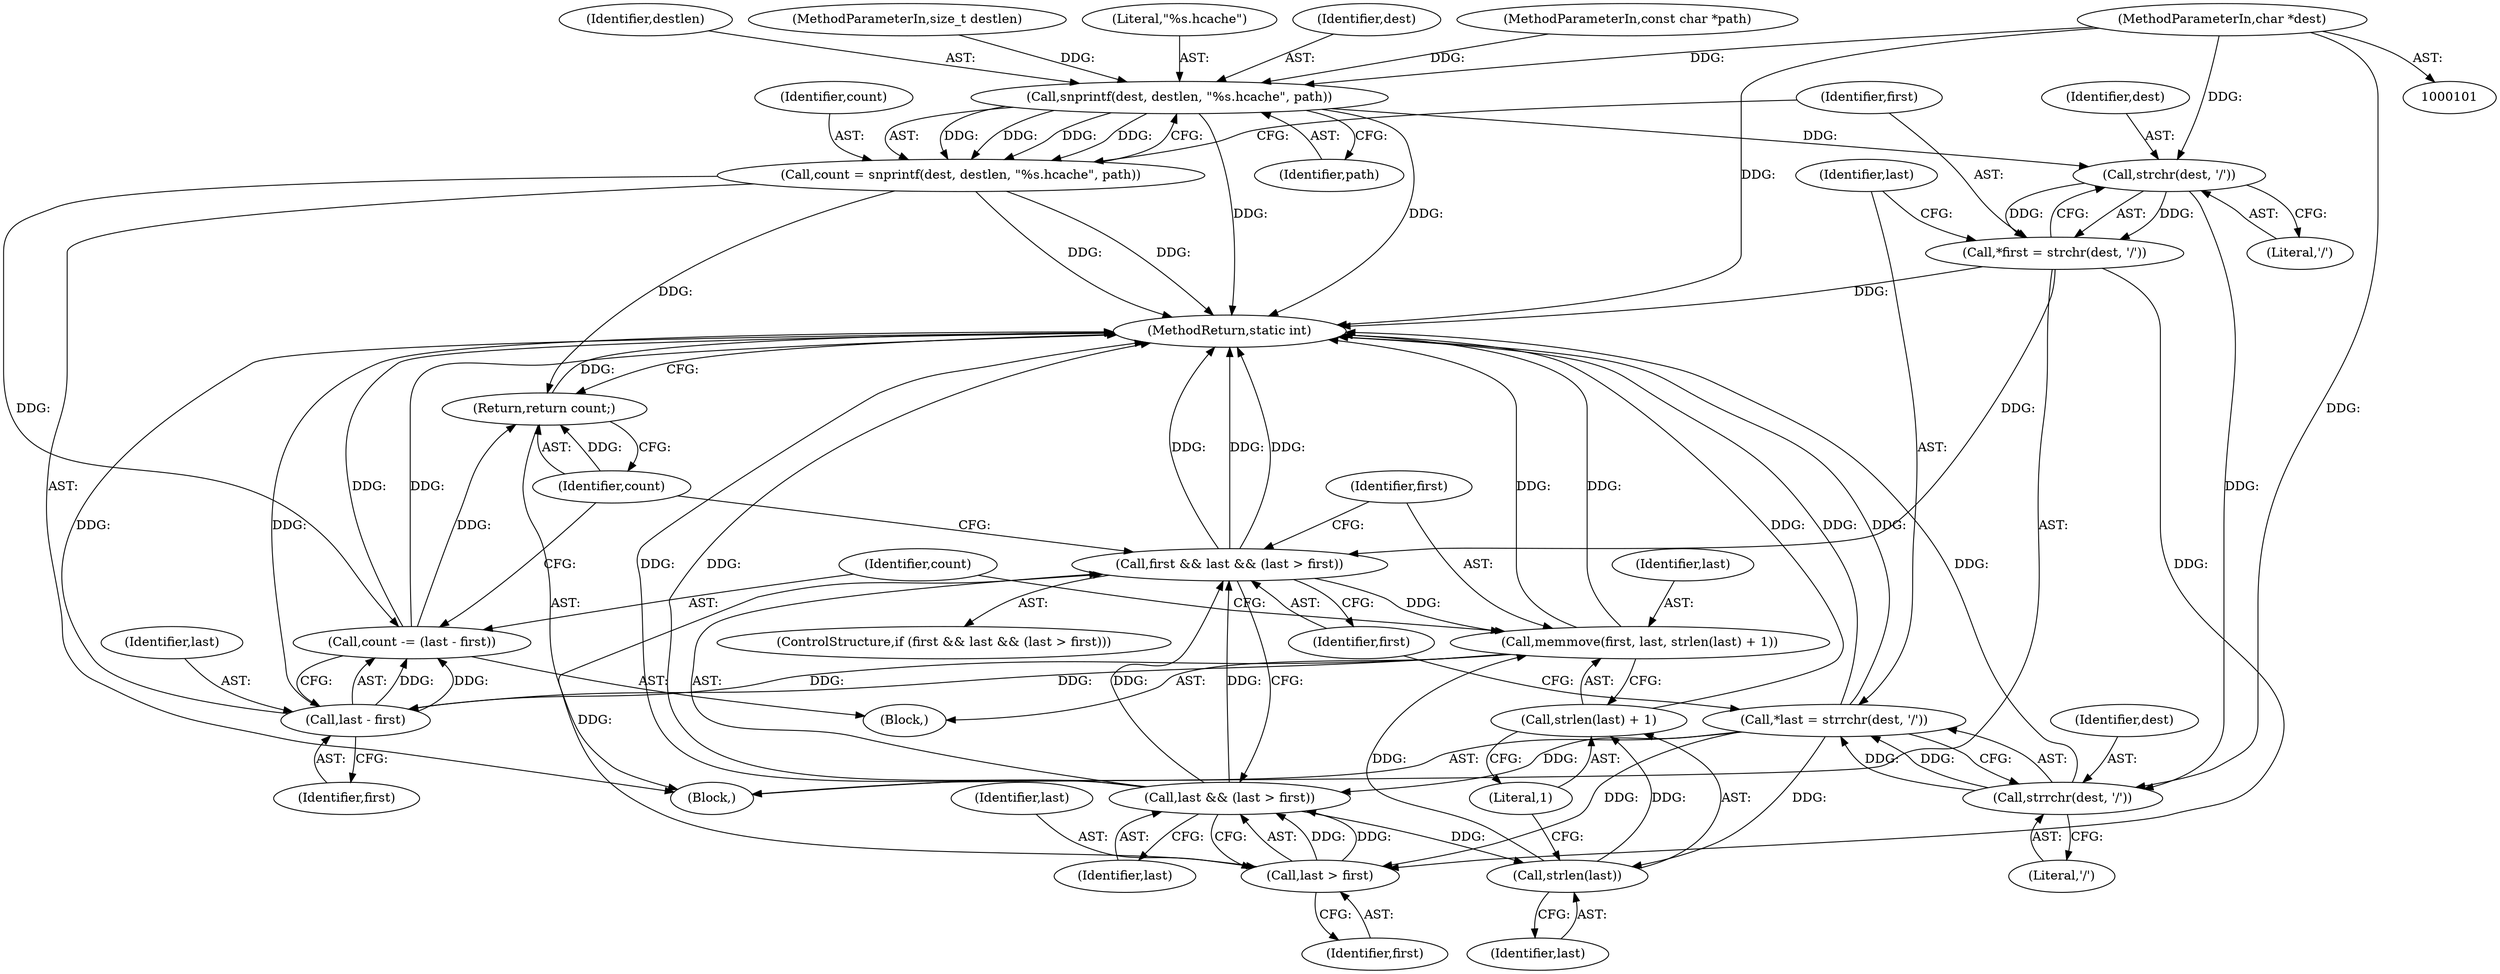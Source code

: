 digraph "0_neomutt_9bfab35522301794483f8f9ed60820bdec9be59e@pointer" {
"1000103" [label="(MethodParameterIn,char *dest)"];
"1000109" [label="(Call,snprintf(dest, destlen, \"%s.hcache\", path))"];
"1000107" [label="(Call,count = snprintf(dest, destlen, \"%s.hcache\", path))"];
"1000142" [label="(Call,count -= (last - first))"];
"1000147" [label="(Return,return count;)"];
"1000117" [label="(Call,strchr(dest, '/'))"];
"1000115" [label="(Call,*first = strchr(dest, '/'))"];
"1000127" [label="(Call,first && last && (last > first))"];
"1000135" [label="(Call,memmove(first, last, strlen(last) + 1))"];
"1000144" [label="(Call,last - first)"];
"1000131" [label="(Call,last > first)"];
"1000129" [label="(Call,last && (last > first))"];
"1000139" [label="(Call,strlen(last))"];
"1000138" [label="(Call,strlen(last) + 1)"];
"1000123" [label="(Call,strrchr(dest, '/'))"];
"1000121" [label="(Call,*last = strrchr(dest, '/'))"];
"1000123" [label="(Call,strrchr(dest, '/'))"];
"1000112" [label="(Literal,\"%s.hcache\")"];
"1000127" [label="(Call,first && last && (last > first))"];
"1000116" [label="(Identifier,first)"];
"1000107" [label="(Call,count = snprintf(dest, destlen, \"%s.hcache\", path))"];
"1000136" [label="(Identifier,first)"];
"1000121" [label="(Call,*last = strrchr(dest, '/'))"];
"1000144" [label="(Call,last - first)"];
"1000148" [label="(Identifier,count)"];
"1000129" [label="(Call,last && (last > first))"];
"1000126" [label="(ControlStructure,if (first && last && (last > first)))"];
"1000124" [label="(Identifier,dest)"];
"1000138" [label="(Call,strlen(last) + 1)"];
"1000125" [label="(Literal,'/')"];
"1000109" [label="(Call,snprintf(dest, destlen, \"%s.hcache\", path))"];
"1000142" [label="(Call,count -= (last - first))"];
"1000105" [label="(Block,)"];
"1000113" [label="(Identifier,path)"];
"1000110" [label="(Identifier,dest)"];
"1000102" [label="(MethodParameterIn,const char *path)"];
"1000117" [label="(Call,strchr(dest, '/'))"];
"1000115" [label="(Call,*first = strchr(dest, '/'))"];
"1000134" [label="(Block,)"];
"1000119" [label="(Literal,'/')"];
"1000137" [label="(Identifier,last)"];
"1000133" [label="(Identifier,first)"];
"1000140" [label="(Identifier,last)"];
"1000111" [label="(Identifier,destlen)"];
"1000118" [label="(Identifier,dest)"];
"1000128" [label="(Identifier,first)"];
"1000108" [label="(Identifier,count)"];
"1000135" [label="(Call,memmove(first, last, strlen(last) + 1))"];
"1000146" [label="(Identifier,first)"];
"1000104" [label="(MethodParameterIn,size_t destlen)"];
"1000141" [label="(Literal,1)"];
"1000143" [label="(Identifier,count)"];
"1000122" [label="(Identifier,last)"];
"1000139" [label="(Call,strlen(last))"];
"1000145" [label="(Identifier,last)"];
"1000147" [label="(Return,return count;)"];
"1000132" [label="(Identifier,last)"];
"1000103" [label="(MethodParameterIn,char *dest)"];
"1000130" [label="(Identifier,last)"];
"1000149" [label="(MethodReturn,static int)"];
"1000131" [label="(Call,last > first)"];
"1000103" -> "1000101"  [label="AST: "];
"1000103" -> "1000149"  [label="DDG: "];
"1000103" -> "1000109"  [label="DDG: "];
"1000103" -> "1000117"  [label="DDG: "];
"1000103" -> "1000123"  [label="DDG: "];
"1000109" -> "1000107"  [label="AST: "];
"1000109" -> "1000113"  [label="CFG: "];
"1000110" -> "1000109"  [label="AST: "];
"1000111" -> "1000109"  [label="AST: "];
"1000112" -> "1000109"  [label="AST: "];
"1000113" -> "1000109"  [label="AST: "];
"1000107" -> "1000109"  [label="CFG: "];
"1000109" -> "1000149"  [label="DDG: "];
"1000109" -> "1000149"  [label="DDG: "];
"1000109" -> "1000107"  [label="DDG: "];
"1000109" -> "1000107"  [label="DDG: "];
"1000109" -> "1000107"  [label="DDG: "];
"1000109" -> "1000107"  [label="DDG: "];
"1000104" -> "1000109"  [label="DDG: "];
"1000102" -> "1000109"  [label="DDG: "];
"1000109" -> "1000117"  [label="DDG: "];
"1000107" -> "1000105"  [label="AST: "];
"1000108" -> "1000107"  [label="AST: "];
"1000116" -> "1000107"  [label="CFG: "];
"1000107" -> "1000149"  [label="DDG: "];
"1000107" -> "1000149"  [label="DDG: "];
"1000107" -> "1000142"  [label="DDG: "];
"1000107" -> "1000147"  [label="DDG: "];
"1000142" -> "1000134"  [label="AST: "];
"1000142" -> "1000144"  [label="CFG: "];
"1000143" -> "1000142"  [label="AST: "];
"1000144" -> "1000142"  [label="AST: "];
"1000148" -> "1000142"  [label="CFG: "];
"1000142" -> "1000149"  [label="DDG: "];
"1000142" -> "1000149"  [label="DDG: "];
"1000144" -> "1000142"  [label="DDG: "];
"1000144" -> "1000142"  [label="DDG: "];
"1000142" -> "1000147"  [label="DDG: "];
"1000147" -> "1000105"  [label="AST: "];
"1000147" -> "1000148"  [label="CFG: "];
"1000148" -> "1000147"  [label="AST: "];
"1000149" -> "1000147"  [label="CFG: "];
"1000147" -> "1000149"  [label="DDG: "];
"1000148" -> "1000147"  [label="DDG: "];
"1000117" -> "1000115"  [label="AST: "];
"1000117" -> "1000119"  [label="CFG: "];
"1000118" -> "1000117"  [label="AST: "];
"1000119" -> "1000117"  [label="AST: "];
"1000115" -> "1000117"  [label="CFG: "];
"1000117" -> "1000115"  [label="DDG: "];
"1000117" -> "1000115"  [label="DDG: "];
"1000117" -> "1000123"  [label="DDG: "];
"1000115" -> "1000105"  [label="AST: "];
"1000116" -> "1000115"  [label="AST: "];
"1000122" -> "1000115"  [label="CFG: "];
"1000115" -> "1000149"  [label="DDG: "];
"1000115" -> "1000127"  [label="DDG: "];
"1000115" -> "1000131"  [label="DDG: "];
"1000127" -> "1000126"  [label="AST: "];
"1000127" -> "1000128"  [label="CFG: "];
"1000127" -> "1000129"  [label="CFG: "];
"1000128" -> "1000127"  [label="AST: "];
"1000129" -> "1000127"  [label="AST: "];
"1000136" -> "1000127"  [label="CFG: "];
"1000148" -> "1000127"  [label="CFG: "];
"1000127" -> "1000149"  [label="DDG: "];
"1000127" -> "1000149"  [label="DDG: "];
"1000127" -> "1000149"  [label="DDG: "];
"1000131" -> "1000127"  [label="DDG: "];
"1000129" -> "1000127"  [label="DDG: "];
"1000129" -> "1000127"  [label="DDG: "];
"1000127" -> "1000135"  [label="DDG: "];
"1000135" -> "1000134"  [label="AST: "];
"1000135" -> "1000138"  [label="CFG: "];
"1000136" -> "1000135"  [label="AST: "];
"1000137" -> "1000135"  [label="AST: "];
"1000138" -> "1000135"  [label="AST: "];
"1000143" -> "1000135"  [label="CFG: "];
"1000135" -> "1000149"  [label="DDG: "];
"1000135" -> "1000149"  [label="DDG: "];
"1000139" -> "1000135"  [label="DDG: "];
"1000135" -> "1000144"  [label="DDG: "];
"1000135" -> "1000144"  [label="DDG: "];
"1000144" -> "1000146"  [label="CFG: "];
"1000145" -> "1000144"  [label="AST: "];
"1000146" -> "1000144"  [label="AST: "];
"1000144" -> "1000149"  [label="DDG: "];
"1000144" -> "1000149"  [label="DDG: "];
"1000131" -> "1000129"  [label="AST: "];
"1000131" -> "1000133"  [label="CFG: "];
"1000132" -> "1000131"  [label="AST: "];
"1000133" -> "1000131"  [label="AST: "];
"1000129" -> "1000131"  [label="CFG: "];
"1000131" -> "1000129"  [label="DDG: "];
"1000131" -> "1000129"  [label="DDG: "];
"1000121" -> "1000131"  [label="DDG: "];
"1000129" -> "1000130"  [label="CFG: "];
"1000130" -> "1000129"  [label="AST: "];
"1000129" -> "1000149"  [label="DDG: "];
"1000129" -> "1000149"  [label="DDG: "];
"1000121" -> "1000129"  [label="DDG: "];
"1000129" -> "1000139"  [label="DDG: "];
"1000139" -> "1000138"  [label="AST: "];
"1000139" -> "1000140"  [label="CFG: "];
"1000140" -> "1000139"  [label="AST: "];
"1000141" -> "1000139"  [label="CFG: "];
"1000139" -> "1000138"  [label="DDG: "];
"1000121" -> "1000139"  [label="DDG: "];
"1000138" -> "1000141"  [label="CFG: "];
"1000141" -> "1000138"  [label="AST: "];
"1000138" -> "1000149"  [label="DDG: "];
"1000123" -> "1000121"  [label="AST: "];
"1000123" -> "1000125"  [label="CFG: "];
"1000124" -> "1000123"  [label="AST: "];
"1000125" -> "1000123"  [label="AST: "];
"1000121" -> "1000123"  [label="CFG: "];
"1000123" -> "1000149"  [label="DDG: "];
"1000123" -> "1000121"  [label="DDG: "];
"1000123" -> "1000121"  [label="DDG: "];
"1000121" -> "1000105"  [label="AST: "];
"1000122" -> "1000121"  [label="AST: "];
"1000128" -> "1000121"  [label="CFG: "];
"1000121" -> "1000149"  [label="DDG: "];
"1000121" -> "1000149"  [label="DDG: "];
}
